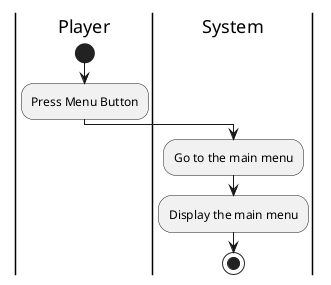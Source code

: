 @startuml pauseToMenuUC
|Player|
start
:Press Menu Button;

|System|
:Go to the main menu;
:Display the main menu;
stop
@enduml
